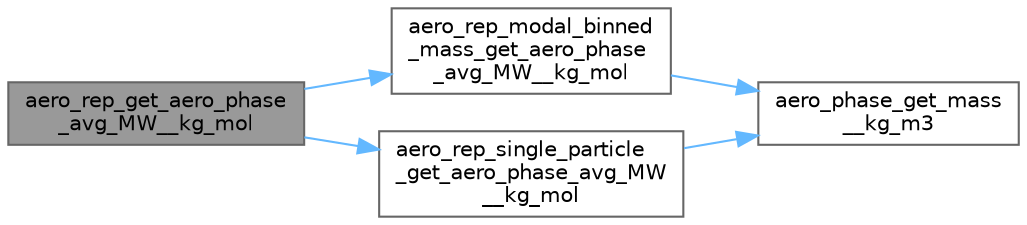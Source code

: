 digraph "aero_rep_get_aero_phase_avg_MW__kg_mol"
{
 // LATEX_PDF_SIZE
  bgcolor="transparent";
  edge [fontname=Helvetica,fontsize=10,labelfontname=Helvetica,labelfontsize=10];
  node [fontname=Helvetica,fontsize=10,shape=box,height=0.2,width=0.4];
  rankdir="LR";
  Node1 [label="aero_rep_get_aero_phase\l_avg_MW__kg_mol",height=0.2,width=0.4,color="gray40", fillcolor="grey60", style="filled", fontcolor="black",tooltip="Get the average molecular weight of an aerosol phase in this representation  ( )"];
  Node1 -> Node2 [color="steelblue1",style="solid"];
  Node2 [label="aero_rep_modal_binned\l_mass_get_aero_phase\l_avg_MW__kg_mol",height=0.2,width=0.4,color="grey40", fillcolor="white", style="filled",URL="$aero__rep__modal__binned__mass_8c.html#a2c1fd8badaa6ebffd2b45ab5314c1279",tooltip="Get the average molecular weight in an aerosol phase  ( )"];
  Node2 -> Node3 [color="steelblue1",style="solid"];
  Node3 [label="aero_phase_get_mass\l__kg_m3",height=0.2,width=0.4,color="grey40", fillcolor="white", style="filled",URL="$aero__phase__solver_8c.html#a965e0b9fc79db694be201edd05377dd1",tooltip="Get the mass and average MW in an aerosol phase."];
  Node1 -> Node4 [color="steelblue1",style="solid"];
  Node4 [label="aero_rep_single_particle\l_get_aero_phase_avg_MW\l__kg_mol",height=0.2,width=0.4,color="grey40", fillcolor="white", style="filled",URL="$aero__rep__single__particle_8c.html#a203b6931fd5a504b7cc1750eb582b60c",tooltip="Get the average molecular weight in an aerosol phase  ( )"];
  Node4 -> Node3 [color="steelblue1",style="solid"];
}
